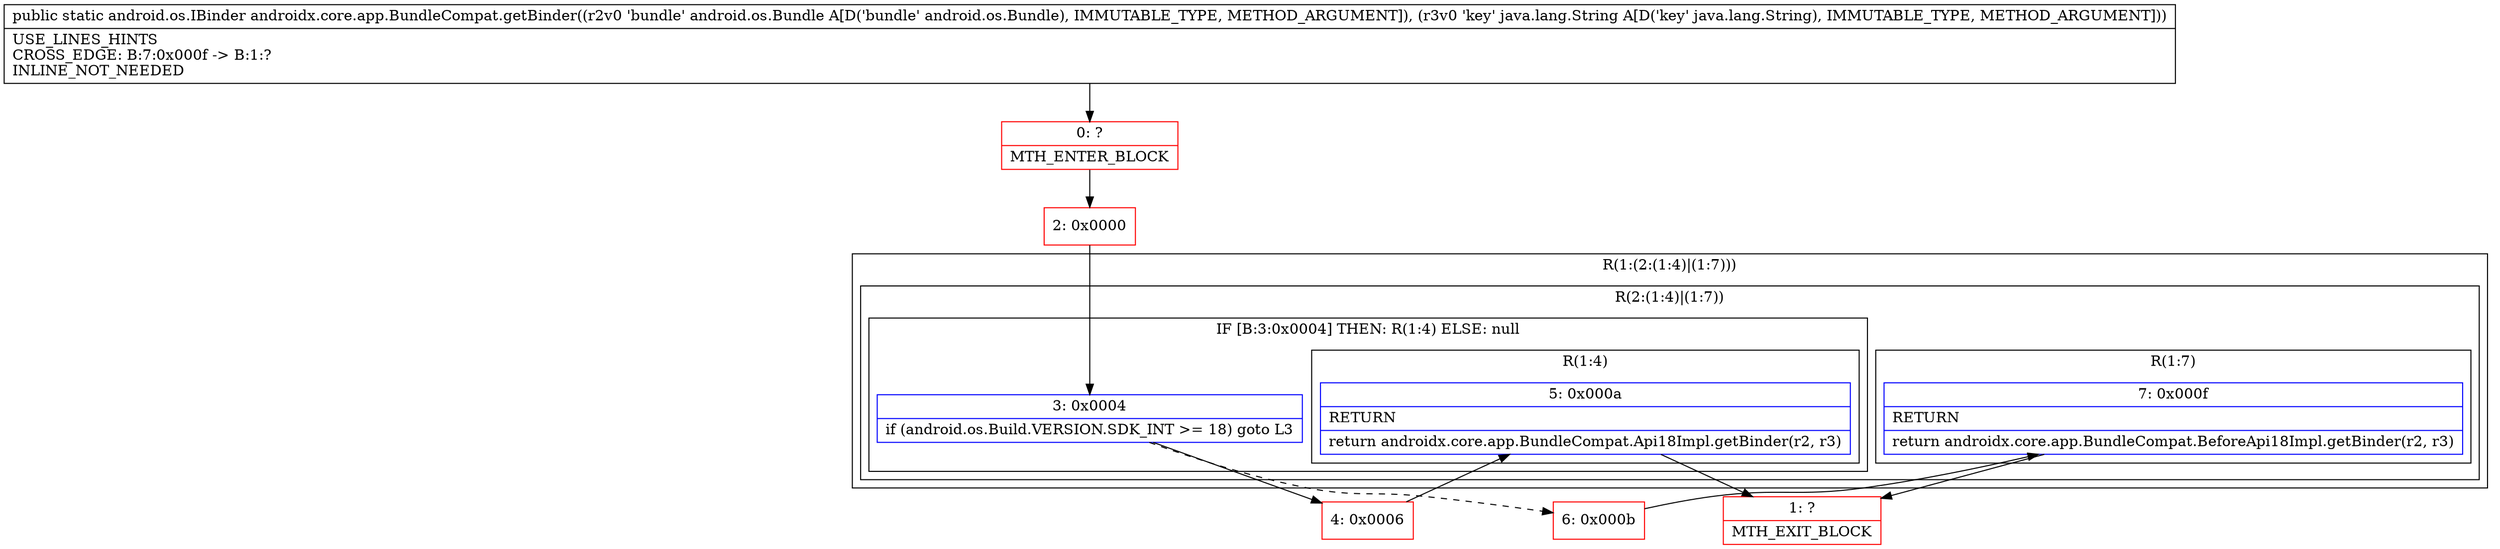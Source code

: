 digraph "CFG forandroidx.core.app.BundleCompat.getBinder(Landroid\/os\/Bundle;Ljava\/lang\/String;)Landroid\/os\/IBinder;" {
subgraph cluster_Region_1305181378 {
label = "R(1:(2:(1:4)|(1:7)))";
node [shape=record,color=blue];
subgraph cluster_Region_1032572117 {
label = "R(2:(1:4)|(1:7))";
node [shape=record,color=blue];
subgraph cluster_IfRegion_1912719555 {
label = "IF [B:3:0x0004] THEN: R(1:4) ELSE: null";
node [shape=record,color=blue];
Node_3 [shape=record,label="{3\:\ 0x0004|if (android.os.Build.VERSION.SDK_INT \>= 18) goto L3\l}"];
subgraph cluster_Region_79594556 {
label = "R(1:4)";
node [shape=record,color=blue];
Node_5 [shape=record,label="{5\:\ 0x000a|RETURN\l|return androidx.core.app.BundleCompat.Api18Impl.getBinder(r2, r3)\l}"];
}
}
subgraph cluster_Region_302368005 {
label = "R(1:7)";
node [shape=record,color=blue];
Node_7 [shape=record,label="{7\:\ 0x000f|RETURN\l|return androidx.core.app.BundleCompat.BeforeApi18Impl.getBinder(r2, r3)\l}"];
}
}
}
Node_0 [shape=record,color=red,label="{0\:\ ?|MTH_ENTER_BLOCK\l}"];
Node_2 [shape=record,color=red,label="{2\:\ 0x0000}"];
Node_4 [shape=record,color=red,label="{4\:\ 0x0006}"];
Node_1 [shape=record,color=red,label="{1\:\ ?|MTH_EXIT_BLOCK\l}"];
Node_6 [shape=record,color=red,label="{6\:\ 0x000b}"];
MethodNode[shape=record,label="{public static android.os.IBinder androidx.core.app.BundleCompat.getBinder((r2v0 'bundle' android.os.Bundle A[D('bundle' android.os.Bundle), IMMUTABLE_TYPE, METHOD_ARGUMENT]), (r3v0 'key' java.lang.String A[D('key' java.lang.String), IMMUTABLE_TYPE, METHOD_ARGUMENT]))  | USE_LINES_HINTS\lCROSS_EDGE: B:7:0x000f \-\> B:1:?\lINLINE_NOT_NEEDED\l}"];
MethodNode -> Node_0;Node_3 -> Node_4;
Node_3 -> Node_6[style=dashed];
Node_5 -> Node_1;
Node_7 -> Node_1;
Node_0 -> Node_2;
Node_2 -> Node_3;
Node_4 -> Node_5;
Node_6 -> Node_7;
}

